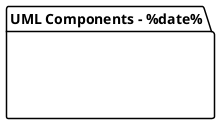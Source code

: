 @startuml

top to bottom direction

skinparam componentStyle uml2
skinparam handwritten false
skinparam monochrome false
skinparam shadowing false
skinparam defaultTextAlignment center
skinparam packageFontSize  14
skinparam packageFontName Arial

skinparam component {
    StereotypeFontSize 14
    StereotypeFontColor black
    StereotypeName Arial
    StereotypeFontStyle normal
    FontSize 14
    FontColor black
    FontName Arial
    BackgroundColor white
    BorderColor black

}

skinparam package<<Transparent>> {
  borderColor Transparent
  backgroundColor Transparent
  fontColor Transparent
  stereotypeFontColor Transparent
}

!pragma ratio 0.66

left to right direction

package "UML Components - %date%" {

    package "1234567890" <<Transparent>> {

        '##PACKAGES##

    }

}

@enduml



